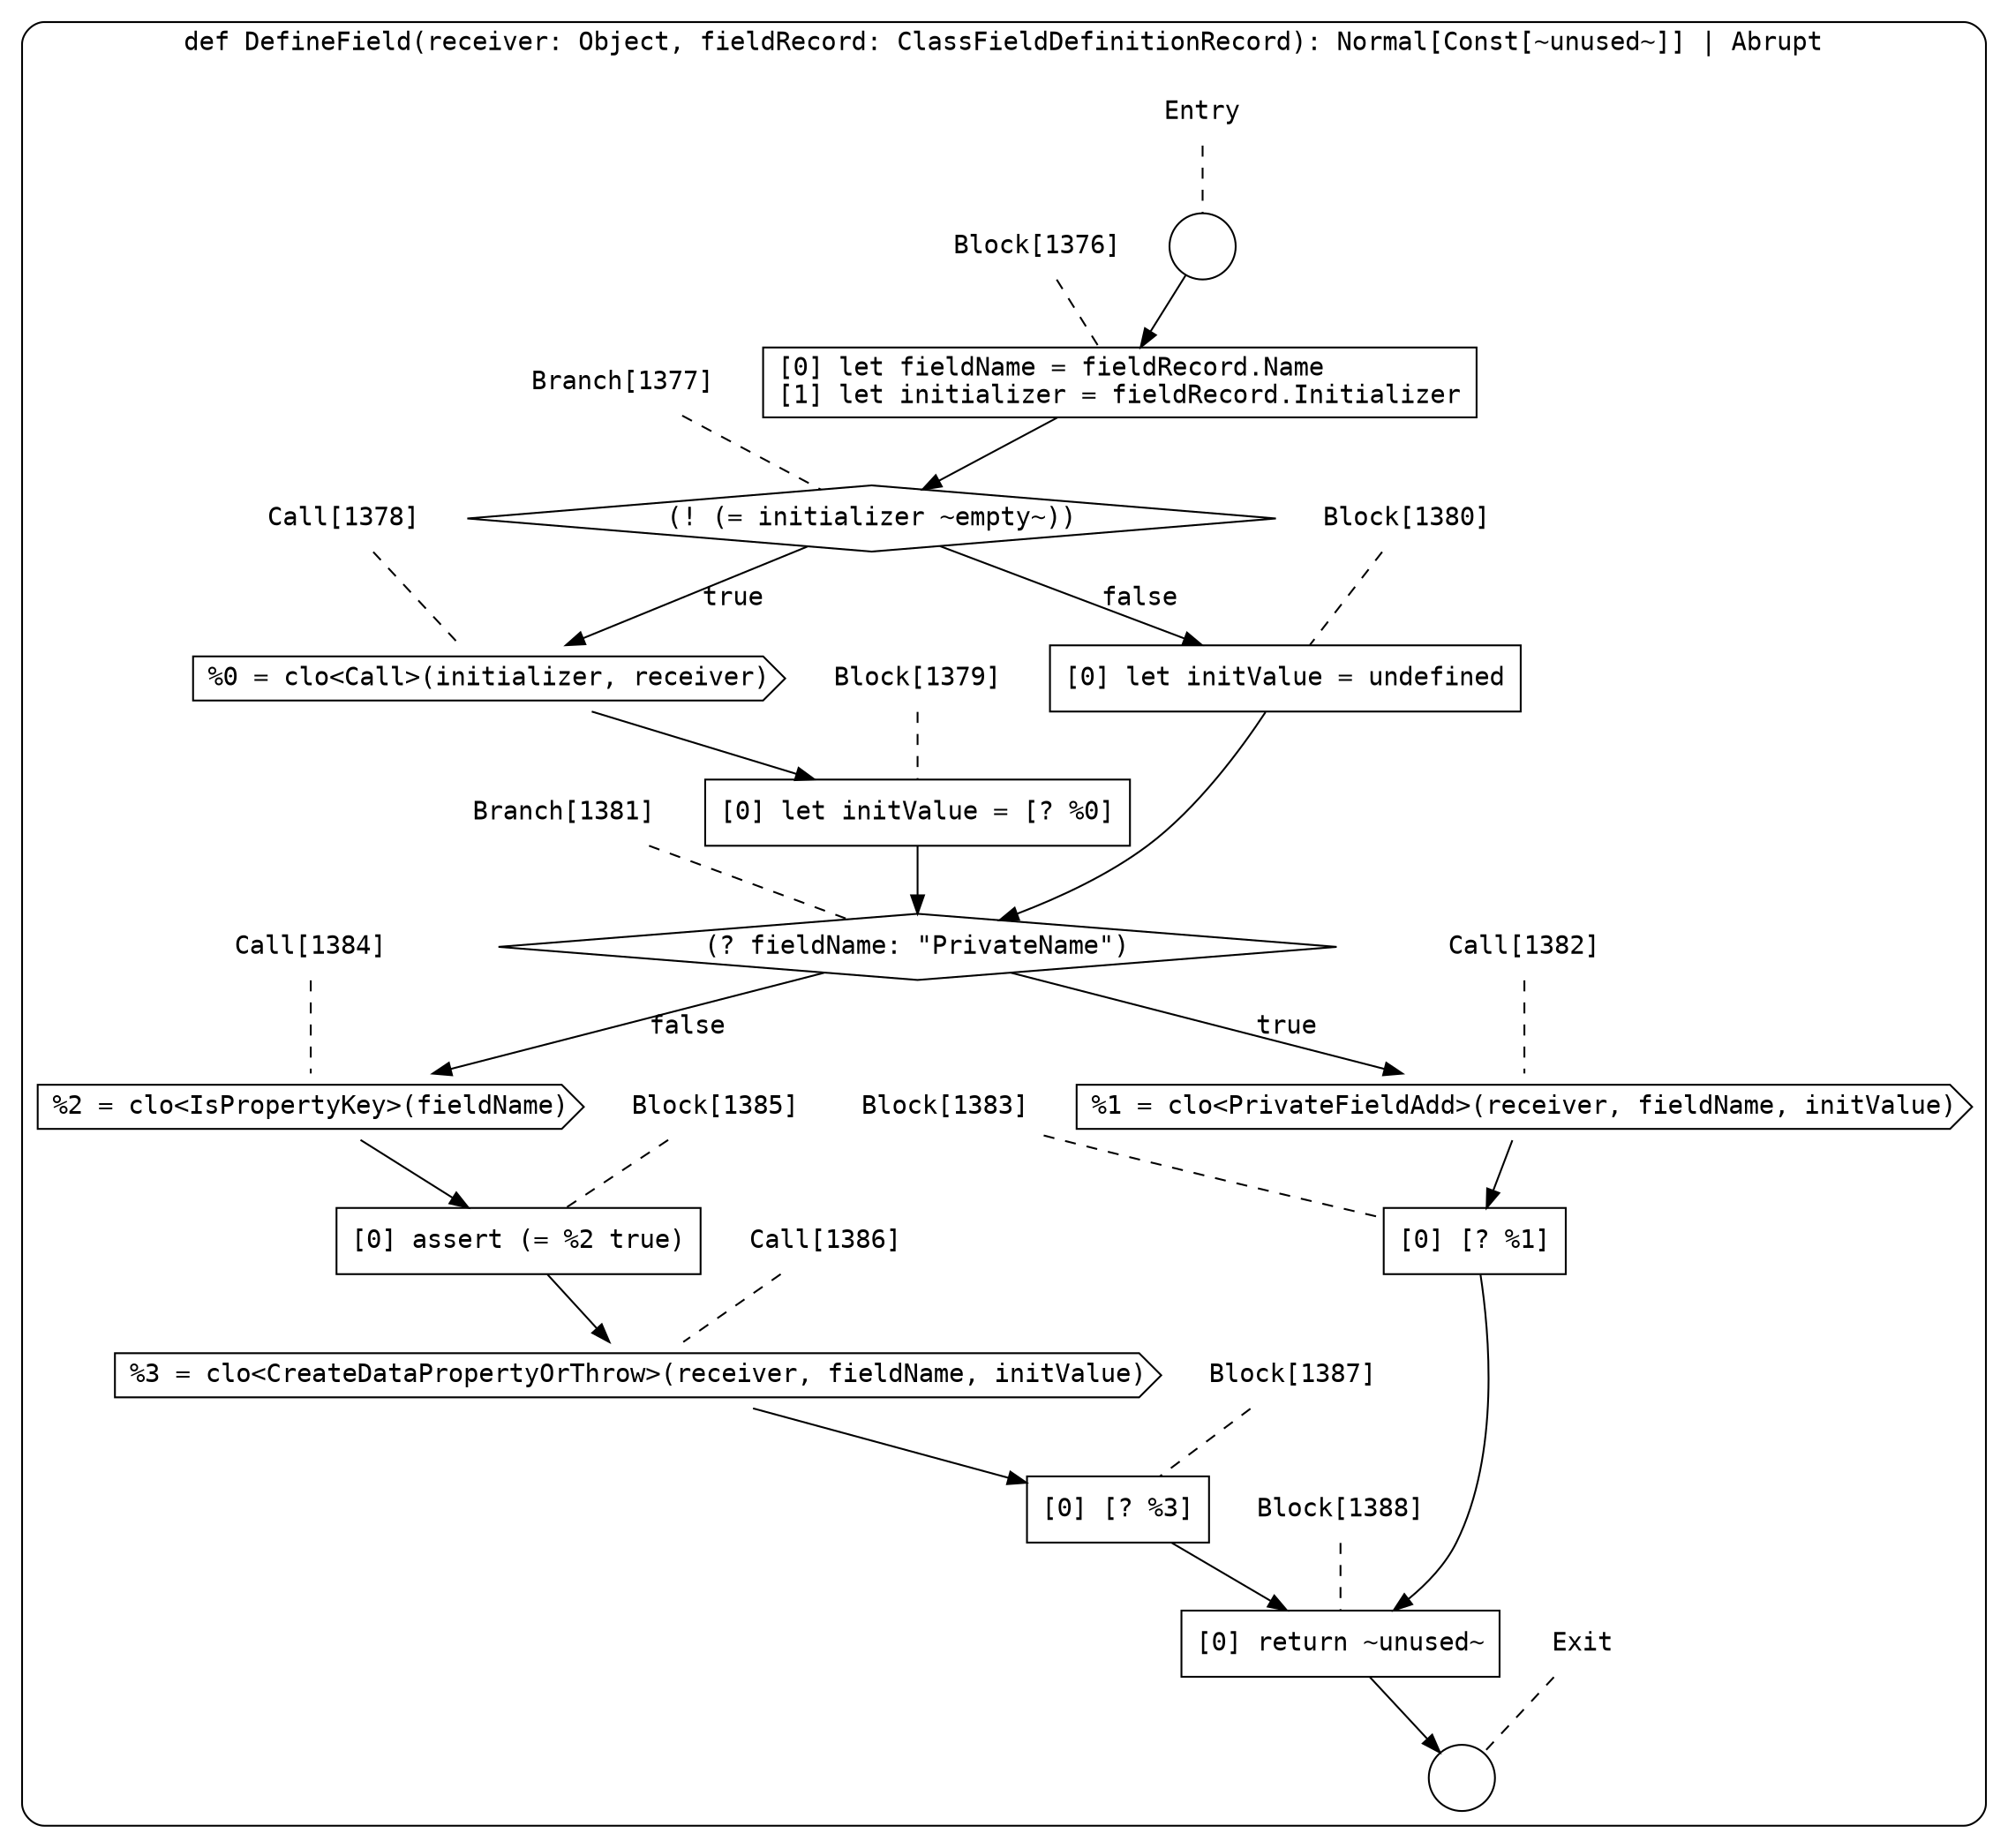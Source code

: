 digraph {
  graph [fontname = "Consolas"]
  node [fontname = "Consolas"]
  edge [fontname = "Consolas"]
  subgraph cluster160 {
    label = "def DefineField(receiver: Object, fieldRecord: ClassFieldDefinitionRecord): Normal[Const[~unused~]] | Abrupt"
    style = rounded
    cluster160_entry_name [shape=none, label=<<font color="black">Entry</font>>]
    cluster160_entry_name -> cluster160_entry [arrowhead=none, color="black", style=dashed]
    cluster160_entry [shape=circle label=" " color="black" fillcolor="white" style=filled]
    cluster160_entry -> node1376 [color="black"]
    cluster160_exit_name [shape=none, label=<<font color="black">Exit</font>>]
    cluster160_exit_name -> cluster160_exit [arrowhead=none, color="black", style=dashed]
    cluster160_exit [shape=circle label=" " color="black" fillcolor="white" style=filled]
    node1376_name [shape=none, label=<<font color="black">Block[1376]</font>>]
    node1376_name -> node1376 [arrowhead=none, color="black", style=dashed]
    node1376 [shape=box, label=<<font color="black">[0] let fieldName = fieldRecord.Name<BR ALIGN="LEFT"/>[1] let initializer = fieldRecord.Initializer<BR ALIGN="LEFT"/></font>> color="black" fillcolor="white", style=filled]
    node1376 -> node1377 [color="black"]
    node1377_name [shape=none, label=<<font color="black">Branch[1377]</font>>]
    node1377_name -> node1377 [arrowhead=none, color="black", style=dashed]
    node1377 [shape=diamond, label=<<font color="black">(! (= initializer ~empty~))</font>> color="black" fillcolor="white", style=filled]
    node1377 -> node1378 [label=<<font color="black">true</font>> color="black"]
    node1377 -> node1380 [label=<<font color="black">false</font>> color="black"]
    node1378_name [shape=none, label=<<font color="black">Call[1378]</font>>]
    node1378_name -> node1378 [arrowhead=none, color="black", style=dashed]
    node1378 [shape=cds, label=<<font color="black">%0 = clo&lt;Call&gt;(initializer, receiver)</font>> color="black" fillcolor="white", style=filled]
    node1378 -> node1379 [color="black"]
    node1380_name [shape=none, label=<<font color="black">Block[1380]</font>>]
    node1380_name -> node1380 [arrowhead=none, color="black", style=dashed]
    node1380 [shape=box, label=<<font color="black">[0] let initValue = undefined<BR ALIGN="LEFT"/></font>> color="black" fillcolor="white", style=filled]
    node1380 -> node1381 [color="black"]
    node1379_name [shape=none, label=<<font color="black">Block[1379]</font>>]
    node1379_name -> node1379 [arrowhead=none, color="black", style=dashed]
    node1379 [shape=box, label=<<font color="black">[0] let initValue = [? %0]<BR ALIGN="LEFT"/></font>> color="black" fillcolor="white", style=filled]
    node1379 -> node1381 [color="black"]
    node1381_name [shape=none, label=<<font color="black">Branch[1381]</font>>]
    node1381_name -> node1381 [arrowhead=none, color="black", style=dashed]
    node1381 [shape=diamond, label=<<font color="black">(? fieldName: &quot;PrivateName&quot;)</font>> color="black" fillcolor="white", style=filled]
    node1381 -> node1382 [label=<<font color="black">true</font>> color="black"]
    node1381 -> node1384 [label=<<font color="black">false</font>> color="black"]
    node1382_name [shape=none, label=<<font color="black">Call[1382]</font>>]
    node1382_name -> node1382 [arrowhead=none, color="black", style=dashed]
    node1382 [shape=cds, label=<<font color="black">%1 = clo&lt;PrivateFieldAdd&gt;(receiver, fieldName, initValue)</font>> color="black" fillcolor="white", style=filled]
    node1382 -> node1383 [color="black"]
    node1384_name [shape=none, label=<<font color="black">Call[1384]</font>>]
    node1384_name -> node1384 [arrowhead=none, color="black", style=dashed]
    node1384 [shape=cds, label=<<font color="black">%2 = clo&lt;IsPropertyKey&gt;(fieldName)</font>> color="black" fillcolor="white", style=filled]
    node1384 -> node1385 [color="black"]
    node1383_name [shape=none, label=<<font color="black">Block[1383]</font>>]
    node1383_name -> node1383 [arrowhead=none, color="black", style=dashed]
    node1383 [shape=box, label=<<font color="black">[0] [? %1]<BR ALIGN="LEFT"/></font>> color="black" fillcolor="white", style=filled]
    node1383 -> node1388 [color="black"]
    node1385_name [shape=none, label=<<font color="black">Block[1385]</font>>]
    node1385_name -> node1385 [arrowhead=none, color="black", style=dashed]
    node1385 [shape=box, label=<<font color="black">[0] assert (= %2 true)<BR ALIGN="LEFT"/></font>> color="black" fillcolor="white", style=filled]
    node1385 -> node1386 [color="black"]
    node1388_name [shape=none, label=<<font color="black">Block[1388]</font>>]
    node1388_name -> node1388 [arrowhead=none, color="black", style=dashed]
    node1388 [shape=box, label=<<font color="black">[0] return ~unused~<BR ALIGN="LEFT"/></font>> color="black" fillcolor="white", style=filled]
    node1388 -> cluster160_exit [color="black"]
    node1386_name [shape=none, label=<<font color="black">Call[1386]</font>>]
    node1386_name -> node1386 [arrowhead=none, color="black", style=dashed]
    node1386 [shape=cds, label=<<font color="black">%3 = clo&lt;CreateDataPropertyOrThrow&gt;(receiver, fieldName, initValue)</font>> color="black" fillcolor="white", style=filled]
    node1386 -> node1387 [color="black"]
    node1387_name [shape=none, label=<<font color="black">Block[1387]</font>>]
    node1387_name -> node1387 [arrowhead=none, color="black", style=dashed]
    node1387 [shape=box, label=<<font color="black">[0] [? %3]<BR ALIGN="LEFT"/></font>> color="black" fillcolor="white", style=filled]
    node1387 -> node1388 [color="black"]
  }
}